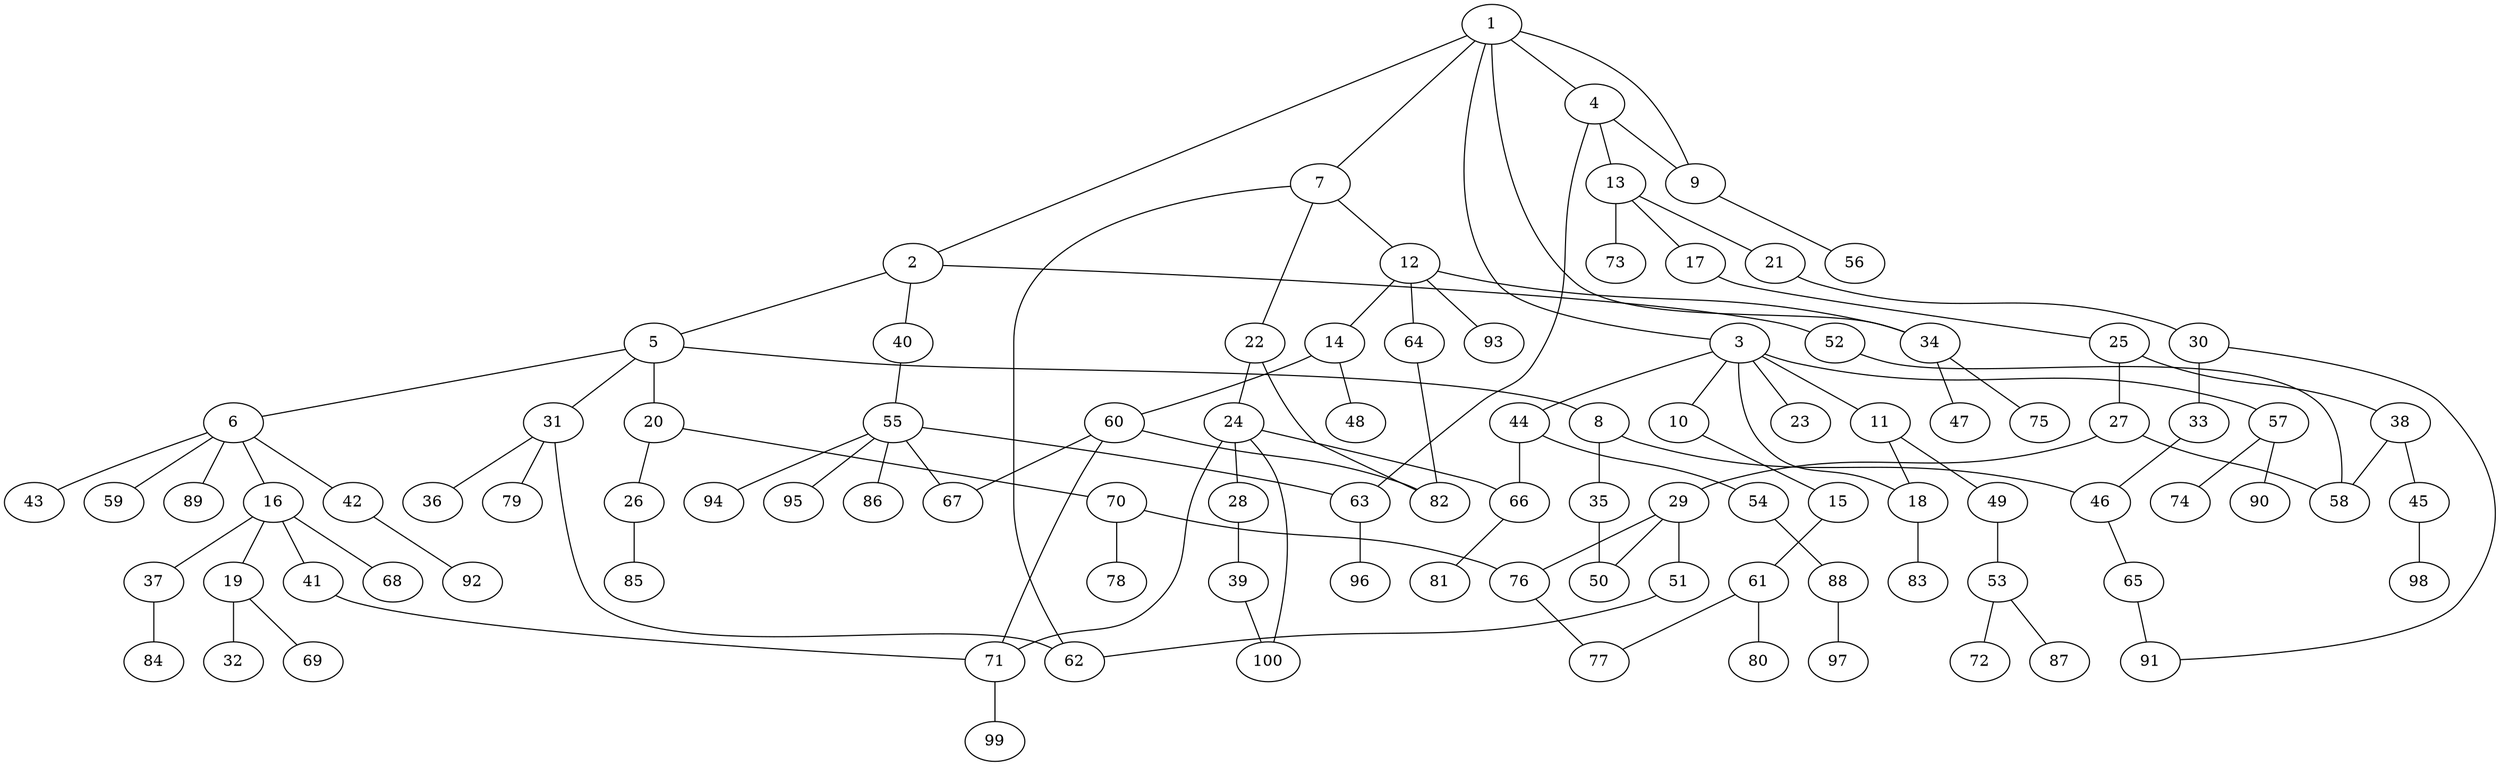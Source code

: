 graph graphname {1--2
1--3
1--4
1--7
1--9
1--34
2--5
2--40
2--52
3--10
3--11
3--18
3--23
3--44
3--57
4--9
4--13
4--63
5--6
5--8
5--20
5--31
6--16
6--42
6--43
6--59
6--89
7--12
7--22
7--62
8--35
8--46
9--56
10--15
11--18
11--49
12--14
12--34
12--64
12--93
13--17
13--21
13--73
14--48
14--60
15--61
16--19
16--37
16--41
16--68
17--25
18--83
19--32
19--69
20--26
20--70
21--30
22--24
22--82
24--28
24--66
24--71
24--100
25--27
25--38
26--85
27--29
27--58
28--39
29--50
29--51
29--76
30--33
30--91
31--36
31--62
31--79
33--46
34--47
34--75
35--50
37--84
38--45
38--58
39--100
40--55
41--71
42--92
44--54
44--66
45--98
46--65
49--53
51--62
52--58
53--72
53--87
54--88
55--63
55--67
55--86
55--94
55--95
57--74
57--90
60--67
60--71
60--82
61--77
61--80
63--96
64--82
65--91
66--81
70--76
70--78
71--99
76--77
88--97
}